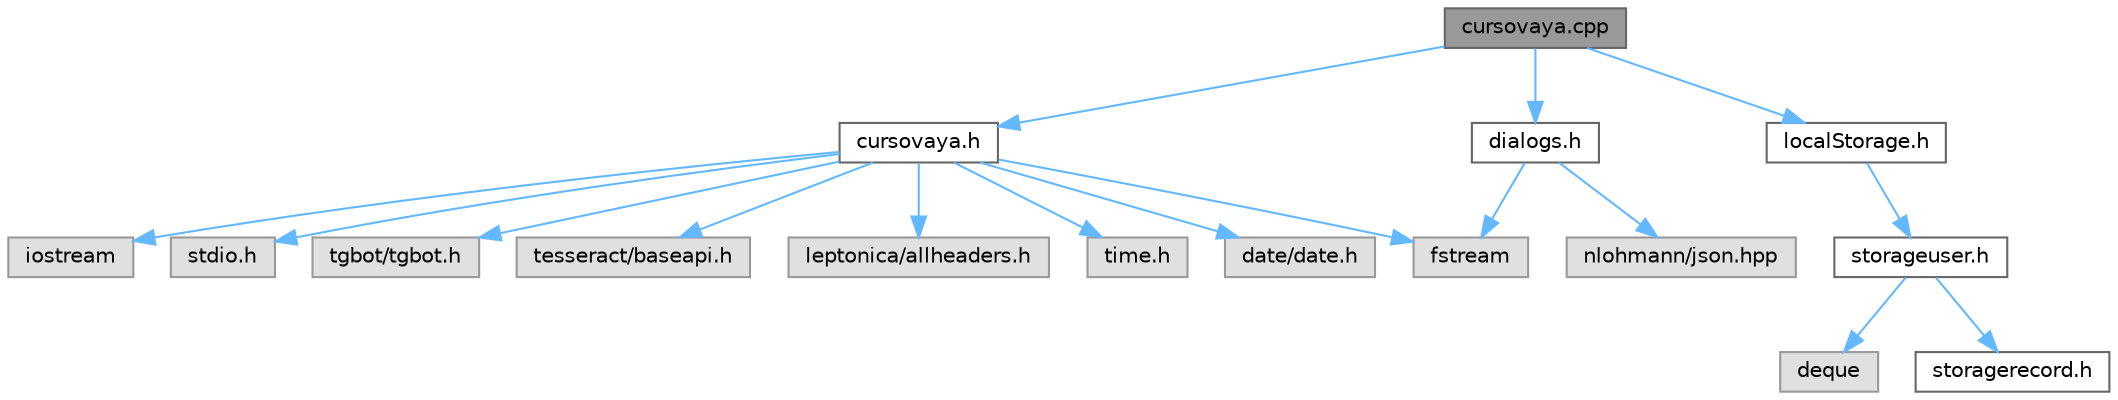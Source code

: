 digraph "cursovaya.cpp"
{
 // LATEX_PDF_SIZE
  bgcolor="transparent";
  edge [fontname=Helvetica,fontsize=10,labelfontname=Helvetica,labelfontsize=10];
  node [fontname=Helvetica,fontsize=10,shape=box,height=0.2,width=0.4];
  Node1 [label="cursovaya.cpp",height=0.2,width=0.4,color="gray40", fillcolor="grey60", style="filled", fontcolor="black",tooltip="Файл логики работы бота и обработки изображений"];
  Node1 -> Node2 [color="steelblue1",style="solid"];
  Node2 [label="cursovaya.h",height=0.2,width=0.4,color="grey40", fillcolor="white", style="filled",URL="$cursovaya_8h.html",tooltip="Заголовочный файл для cursovaya.cpp."];
  Node2 -> Node3 [color="steelblue1",style="solid"];
  Node3 [label="iostream",height=0.2,width=0.4,color="grey60", fillcolor="#E0E0E0", style="filled",tooltip=" "];
  Node2 -> Node4 [color="steelblue1",style="solid"];
  Node4 [label="fstream",height=0.2,width=0.4,color="grey60", fillcolor="#E0E0E0", style="filled",tooltip=" "];
  Node2 -> Node5 [color="steelblue1",style="solid"];
  Node5 [label="stdio.h",height=0.2,width=0.4,color="grey60", fillcolor="#E0E0E0", style="filled",tooltip=" "];
  Node2 -> Node6 [color="steelblue1",style="solid"];
  Node6 [label="tgbot/tgbot.h",height=0.2,width=0.4,color="grey60", fillcolor="#E0E0E0", style="filled",tooltip=" "];
  Node2 -> Node7 [color="steelblue1",style="solid"];
  Node7 [label="tesseract/baseapi.h",height=0.2,width=0.4,color="grey60", fillcolor="#E0E0E0", style="filled",tooltip=" "];
  Node2 -> Node8 [color="steelblue1",style="solid"];
  Node8 [label="leptonica/allheaders.h",height=0.2,width=0.4,color="grey60", fillcolor="#E0E0E0", style="filled",tooltip=" "];
  Node2 -> Node9 [color="steelblue1",style="solid"];
  Node9 [label="time.h",height=0.2,width=0.4,color="grey60", fillcolor="#E0E0E0", style="filled",tooltip=" "];
  Node2 -> Node10 [color="steelblue1",style="solid"];
  Node10 [label="date/date.h",height=0.2,width=0.4,color="grey60", fillcolor="#E0E0E0", style="filled",tooltip=" "];
  Node1 -> Node11 [color="steelblue1",style="solid"];
  Node11 [label="dialogs.h",height=0.2,width=0.4,color="grey40", fillcolor="white", style="filled",URL="$dialogs_8h.html",tooltip="Файл логики диалогов"];
  Node11 -> Node4 [color="steelblue1",style="solid"];
  Node11 -> Node12 [color="steelblue1",style="solid"];
  Node12 [label="nlohmann/json.hpp",height=0.2,width=0.4,color="grey60", fillcolor="#E0E0E0", style="filled",tooltip=" "];
  Node1 -> Node13 [color="steelblue1",style="solid"];
  Node13 [label="localStorage.h",height=0.2,width=0.4,color="grey40", fillcolor="white", style="filled",URL="$local_storage_8h.html",tooltip="Файл класса хранилища пользователей"];
  Node13 -> Node14 [color="steelblue1",style="solid"];
  Node14 [label="storageuser.h",height=0.2,width=0.4,color="grey40", fillcolor="white", style="filled",URL="$storageuser_8h.html",tooltip="Файл класса пользователей"];
  Node14 -> Node15 [color="steelblue1",style="solid"];
  Node15 [label="deque",height=0.2,width=0.4,color="grey60", fillcolor="#E0E0E0", style="filled",tooltip=" "];
  Node14 -> Node16 [color="steelblue1",style="solid"];
  Node16 [label="storagerecord.h",height=0.2,width=0.4,color="grey40", fillcolor="white", style="filled",URL="$storagerecord_8h.html",tooltip="Файл класса записей хранилища пользовательских запросов"];
}
